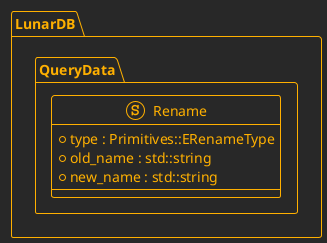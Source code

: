 @startuml Rename
!theme crt-amber

namespace LunarDB.QueryData {

struct Rename {
    + type : Primitives::ERenameType
    + old_name : std::string
    + new_name : std::string
}

}

@enduml
